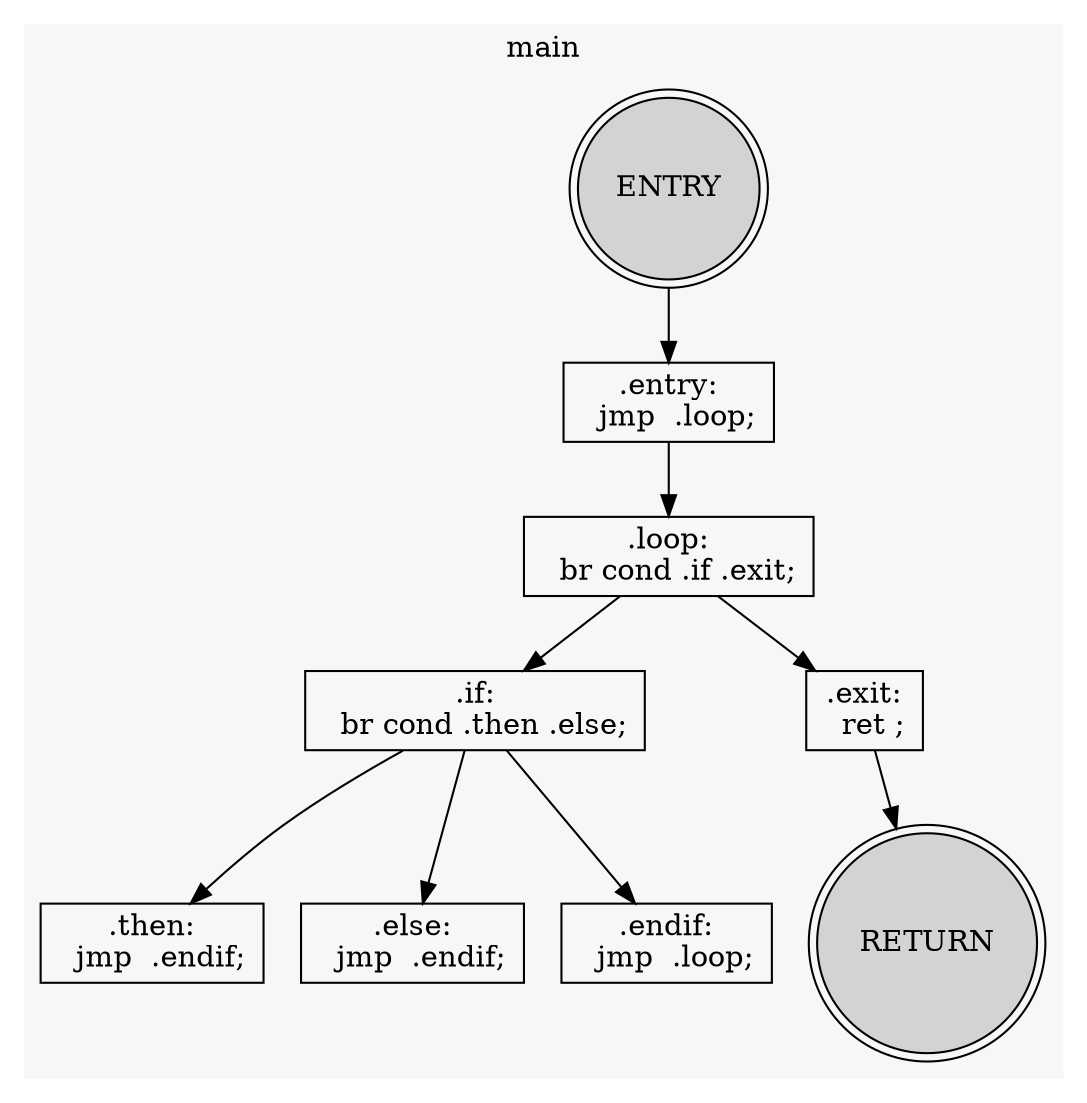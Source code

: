 // Dominator Tree
digraph DOMTREE {
	subgraph cluster_main {
		label=main
		color="#f7f7f7"
		style=filled
		rankdir=TB
		FUNC_main_NODE_ENTRY [label=ENTRY fillcolor=lightgray shape=doublecircle style=filled]
		FUNC_main_NODE_entry [label=".entry:
  jmp  .loop;" shape=box]
		FUNC_main_NODE_ENTRY -> FUNC_main_NODE_entry
		FUNC_main_NODE_loop [label=".loop:
  br cond .if .exit;" shape=box]
		FUNC_main_NODE_entry -> FUNC_main_NODE_loop
		FUNC_main_NODE_if [label=".if:
  br cond .then .else;" shape=box]
		FUNC_main_NODE_loop -> FUNC_main_NODE_if
		FUNC_main_NODE_then [label=".then:
  jmp  .endif;" shape=box]
		FUNC_main_NODE_if -> FUNC_main_NODE_then
		FUNC_main_NODE_else [label=".else:
  jmp  .endif;" shape=box]
		FUNC_main_NODE_if -> FUNC_main_NODE_else
		FUNC_main_NODE_endif [label=".endif:
  jmp  .loop;" shape=box]
		FUNC_main_NODE_if -> FUNC_main_NODE_endif
		FUNC_main_NODE_exit [label=".exit:
  ret ;" shape=box]
		FUNC_main_NODE_loop -> FUNC_main_NODE_exit
		FUNC_main_NODE_RETURN [label=RETURN fillcolor=lightgray shape=doublecircle style=filled]
		FUNC_main_NODE_exit -> FUNC_main_NODE_RETURN
	}
}
